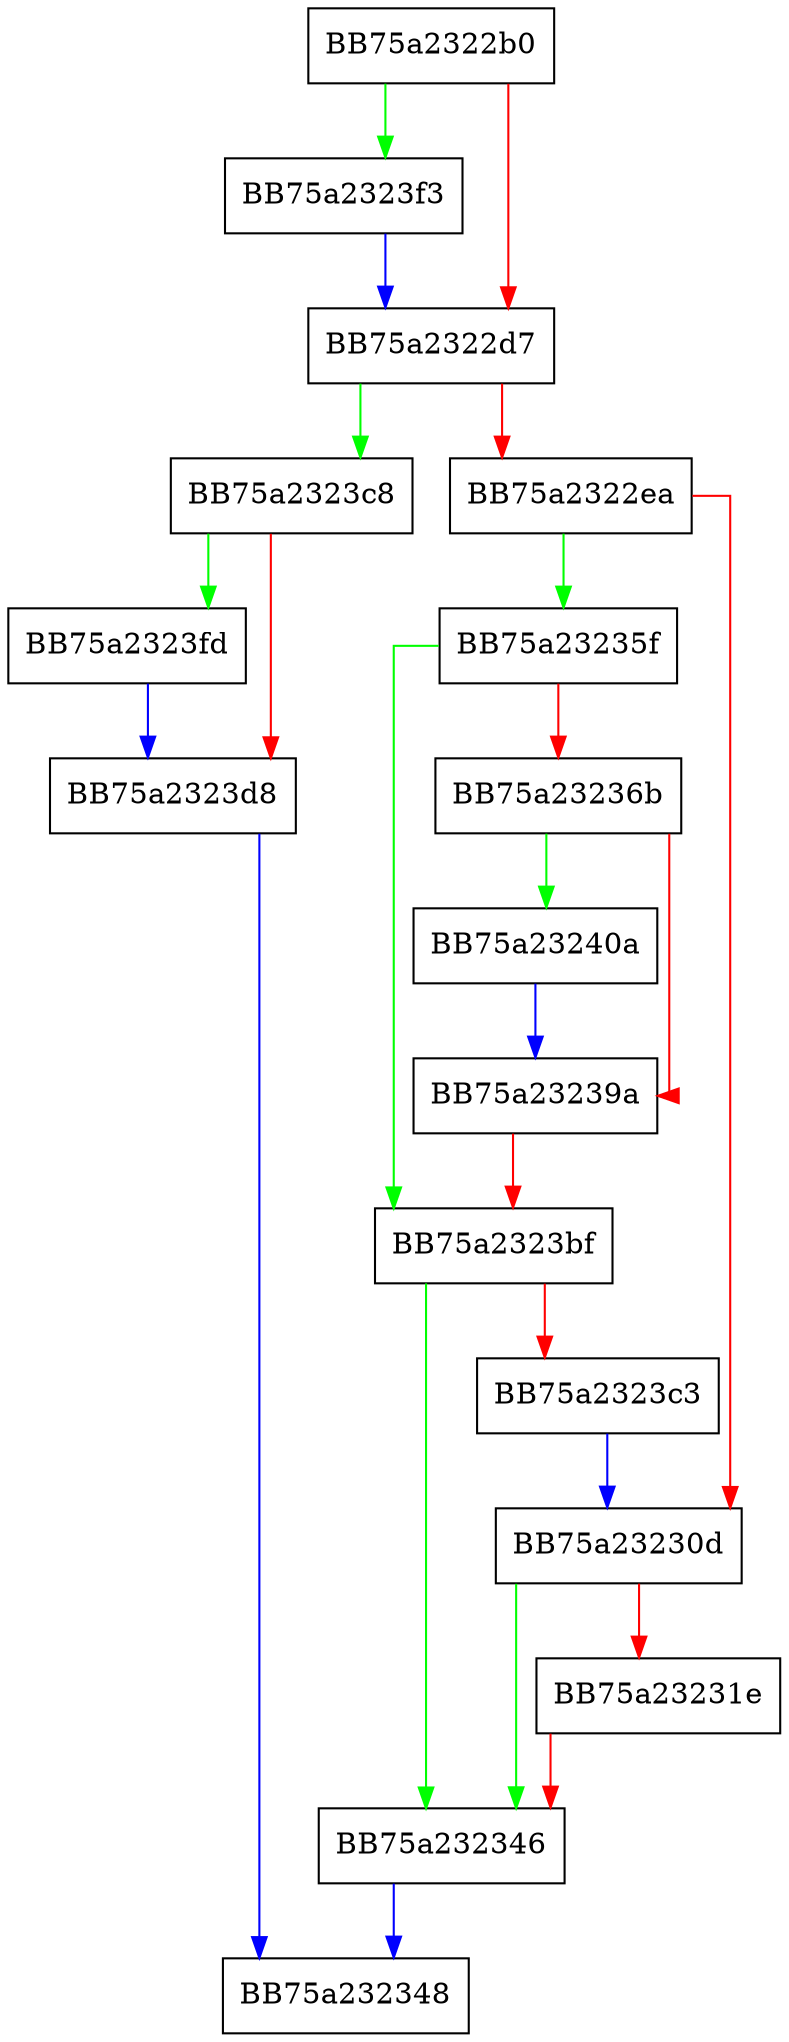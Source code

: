 digraph realloc_exepage {
  node [shape="box"];
  graph [splines=ortho];
  BB75a2322b0 -> BB75a2323f3 [color="green"];
  BB75a2322b0 -> BB75a2322d7 [color="red"];
  BB75a2322d7 -> BB75a2323c8 [color="green"];
  BB75a2322d7 -> BB75a2322ea [color="red"];
  BB75a2322ea -> BB75a23235f [color="green"];
  BB75a2322ea -> BB75a23230d [color="red"];
  BB75a23230d -> BB75a232346 [color="green"];
  BB75a23230d -> BB75a23231e [color="red"];
  BB75a23231e -> BB75a232346 [color="red"];
  BB75a232346 -> BB75a232348 [color="blue"];
  BB75a23235f -> BB75a2323bf [color="green"];
  BB75a23235f -> BB75a23236b [color="red"];
  BB75a23236b -> BB75a23240a [color="green"];
  BB75a23236b -> BB75a23239a [color="red"];
  BB75a23239a -> BB75a2323bf [color="red"];
  BB75a2323bf -> BB75a232346 [color="green"];
  BB75a2323bf -> BB75a2323c3 [color="red"];
  BB75a2323c3 -> BB75a23230d [color="blue"];
  BB75a2323c8 -> BB75a2323fd [color="green"];
  BB75a2323c8 -> BB75a2323d8 [color="red"];
  BB75a2323d8 -> BB75a232348 [color="blue"];
  BB75a2323f3 -> BB75a2322d7 [color="blue"];
  BB75a2323fd -> BB75a2323d8 [color="blue"];
  BB75a23240a -> BB75a23239a [color="blue"];
}